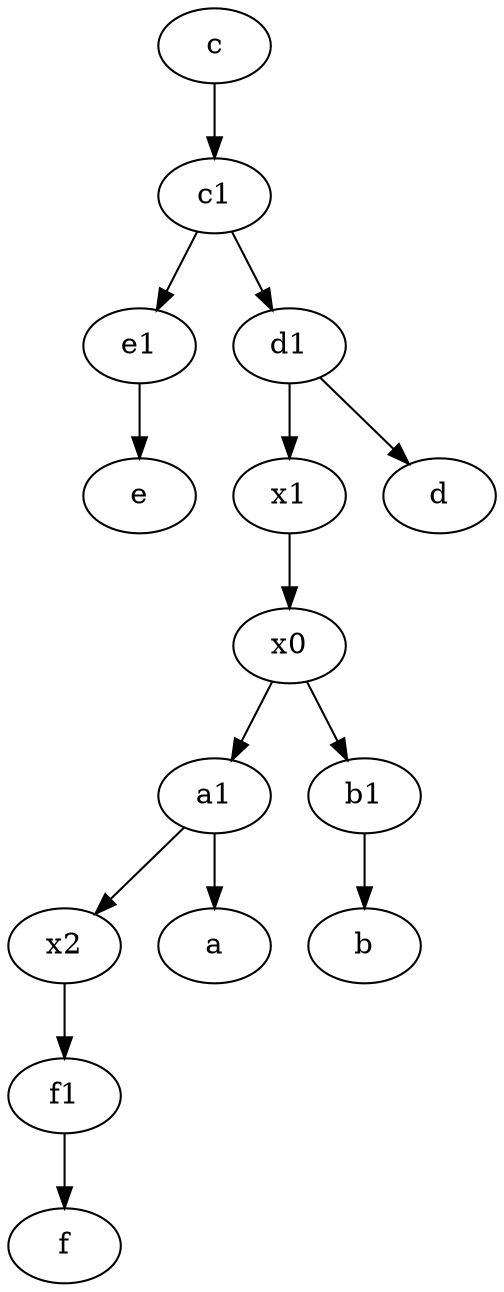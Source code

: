 digraph  {
	x2;
	x1;
	f1;
	c1 [pos="30,15!"];
	e1 [pos="25,45!"];
	x0;
	a1 [pos="40,15!"];
	b1 [pos="45,20!"];
	d1 [pos="25,30!"];
	c [pos="20,10!"];
	e1 -> e;
	f1 -> f;
	x0 -> a1;
	x2 -> f1;
	a1 -> a;
	x1 -> x0;
	c -> c1;
	d1 -> d;
	x0 -> b1;
	d1 -> x1;
	b1 -> b;
	a1 -> x2;
	c1 -> d1;
	c1 -> e1;

	}